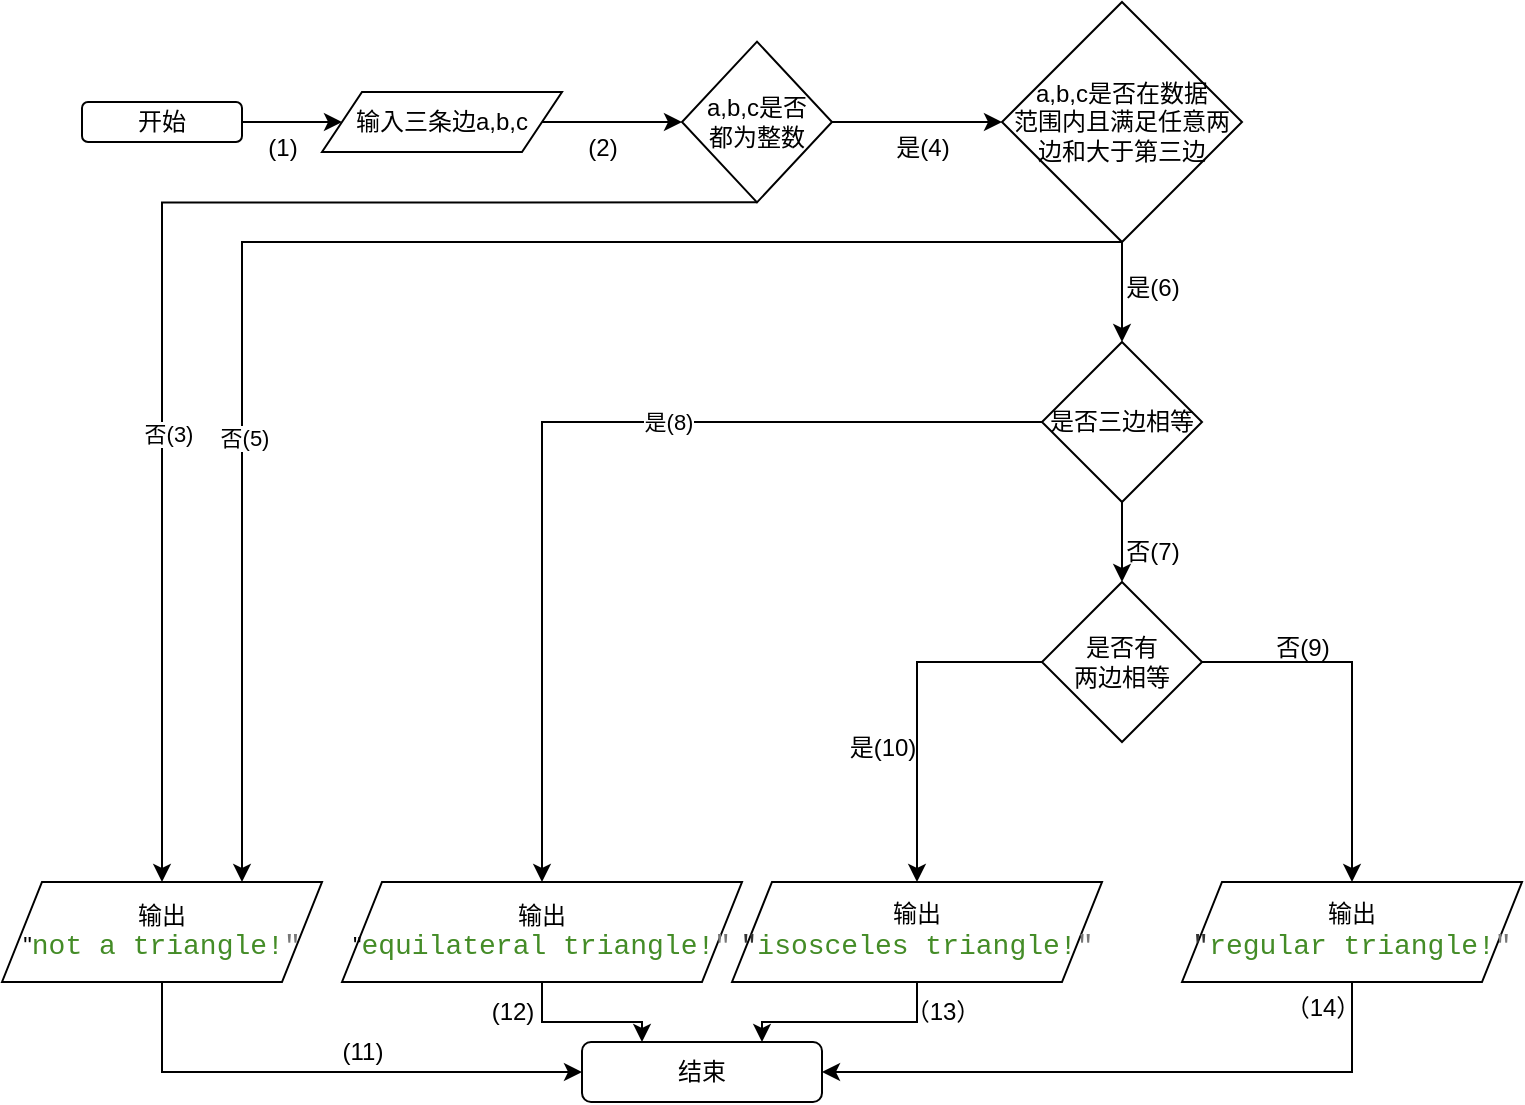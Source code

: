 <mxfile version="21.2.1" type="github">
  <diagram id="C5RBs43oDa-KdzZeNtuy" name="Page-1">
    <mxGraphModel dx="1049" dy="539" grid="1" gridSize="10" guides="1" tooltips="1" connect="1" arrows="1" fold="1" page="1" pageScale="1" pageWidth="827" pageHeight="1169" math="0" shadow="0">
      <root>
        <mxCell id="WIyWlLk6GJQsqaUBKTNV-0" />
        <mxCell id="WIyWlLk6GJQsqaUBKTNV-1" parent="WIyWlLk6GJQsqaUBKTNV-0" />
        <mxCell id="W-3R4G8rXyijKn3_a2bj-2" style="edgeStyle=orthogonalEdgeStyle;rounded=0;orthogonalLoop=1;jettySize=auto;html=1;exitX=1;exitY=0.5;exitDx=0;exitDy=0;" parent="WIyWlLk6GJQsqaUBKTNV-1" source="W-3R4G8rXyijKn3_a2bj-0" target="W-3R4G8rXyijKn3_a2bj-1" edge="1">
          <mxGeometry relative="1" as="geometry" />
        </mxCell>
        <mxCell id="W-3R4G8rXyijKn3_a2bj-0" value="开始" style="rounded=1;whiteSpace=wrap;html=1;" parent="WIyWlLk6GJQsqaUBKTNV-1" vertex="1">
          <mxGeometry x="60" y="70" width="80" height="20" as="geometry" />
        </mxCell>
        <mxCell id="W-3R4G8rXyijKn3_a2bj-4" style="edgeStyle=orthogonalEdgeStyle;rounded=0;orthogonalLoop=1;jettySize=auto;html=1;exitX=1;exitY=0.5;exitDx=0;exitDy=0;entryX=0;entryY=0.5;entryDx=0;entryDy=0;" parent="WIyWlLk6GJQsqaUBKTNV-1" source="W-3R4G8rXyijKn3_a2bj-1" target="W-3R4G8rXyijKn3_a2bj-3" edge="1">
          <mxGeometry relative="1" as="geometry" />
        </mxCell>
        <mxCell id="W-3R4G8rXyijKn3_a2bj-1" value="输入三条边a,b,c" style="shape=parallelogram;perimeter=parallelogramPerimeter;whiteSpace=wrap;html=1;fixedSize=1;" parent="WIyWlLk6GJQsqaUBKTNV-1" vertex="1">
          <mxGeometry x="180" y="65" width="120" height="30" as="geometry" />
        </mxCell>
        <mxCell id="W-3R4G8rXyijKn3_a2bj-10" style="edgeStyle=orthogonalEdgeStyle;rounded=0;orthogonalLoop=1;jettySize=auto;html=1;exitX=0.5;exitY=1;exitDx=0;exitDy=0;entryX=0.5;entryY=0;entryDx=0;entryDy=0;" parent="WIyWlLk6GJQsqaUBKTNV-1" source="W-3R4G8rXyijKn3_a2bj-3" target="W-3R4G8rXyijKn3_a2bj-7" edge="1">
          <mxGeometry relative="1" as="geometry">
            <Array as="points">
              <mxPoint x="100" y="120" />
            </Array>
          </mxGeometry>
        </mxCell>
        <mxCell id="W-3R4G8rXyijKn3_a2bj-11" value="否(3)" style="edgeLabel;html=1;align=center;verticalAlign=middle;resizable=0;points=[];" parent="W-3R4G8rXyijKn3_a2bj-10" vertex="1" connectable="0">
          <mxGeometry x="0.298" y="3" relative="1" as="geometry">
            <mxPoint as="offset" />
          </mxGeometry>
        </mxCell>
        <mxCell id="W-3R4G8rXyijKn3_a2bj-13" style="edgeStyle=orthogonalEdgeStyle;rounded=0;orthogonalLoop=1;jettySize=auto;html=1;exitX=1;exitY=0.5;exitDx=0;exitDy=0;entryX=0;entryY=0.5;entryDx=0;entryDy=0;" parent="WIyWlLk6GJQsqaUBKTNV-1" source="W-3R4G8rXyijKn3_a2bj-3" target="W-3R4G8rXyijKn3_a2bj-12" edge="1">
          <mxGeometry relative="1" as="geometry" />
        </mxCell>
        <mxCell id="W-3R4G8rXyijKn3_a2bj-3" value="a,b,c是否&lt;br&gt;都为整数" style="rhombus;whiteSpace=wrap;html=1;aspect=fixed;" parent="WIyWlLk6GJQsqaUBKTNV-1" vertex="1">
          <mxGeometry x="360" y="39.82" width="75" height="80.36" as="geometry" />
        </mxCell>
        <mxCell id="W-3R4G8rXyijKn3_a2bj-5" value="(1)" style="text;html=1;align=center;verticalAlign=middle;resizable=0;points=[];autosize=1;strokeColor=none;fillColor=none;" parent="WIyWlLk6GJQsqaUBKTNV-1" vertex="1">
          <mxGeometry x="140" y="78" width="40" height="30" as="geometry" />
        </mxCell>
        <mxCell id="W-3R4G8rXyijKn3_a2bj-6" value="(2)" style="text;html=1;align=center;verticalAlign=middle;resizable=0;points=[];autosize=1;strokeColor=none;fillColor=none;" parent="WIyWlLk6GJQsqaUBKTNV-1" vertex="1">
          <mxGeometry x="300" y="78" width="40" height="30" as="geometry" />
        </mxCell>
        <mxCell id="t1ZmpZmWmauDbskzmMKB-1" style="edgeStyle=orthogonalEdgeStyle;rounded=0;orthogonalLoop=1;jettySize=auto;html=1;exitX=0.5;exitY=1;exitDx=0;exitDy=0;entryX=0;entryY=0.5;entryDx=0;entryDy=0;" parent="WIyWlLk6GJQsqaUBKTNV-1" source="W-3R4G8rXyijKn3_a2bj-7" target="t1ZmpZmWmauDbskzmMKB-0" edge="1">
          <mxGeometry relative="1" as="geometry" />
        </mxCell>
        <mxCell id="W-3R4G8rXyijKn3_a2bj-7" value="输出&lt;br&gt;&quot;&lt;span style=&quot;font-family: Consolas, &amp;quot;Courier New&amp;quot;, monospace; font-size: 14px; color: rgb(68, 140, 39);&quot;&gt;not a triangle!&lt;/span&gt;&lt;span style=&quot;font-family: Consolas, &amp;quot;Courier New&amp;quot;, monospace; font-size: 14px; color: rgb(119, 119, 119);&quot;&gt;&quot;&lt;/span&gt;" style="shape=parallelogram;perimeter=parallelogramPerimeter;whiteSpace=wrap;html=1;fixedSize=1;" parent="WIyWlLk6GJQsqaUBKTNV-1" vertex="1">
          <mxGeometry x="20" y="460" width="160" height="50" as="geometry" />
        </mxCell>
        <mxCell id="W-3R4G8rXyijKn3_a2bj-8" style="edgeStyle=orthogonalEdgeStyle;rounded=0;orthogonalLoop=1;jettySize=auto;html=1;exitX=0.5;exitY=1;exitDx=0;exitDy=0;" parent="WIyWlLk6GJQsqaUBKTNV-1" source="W-3R4G8rXyijKn3_a2bj-3" target="W-3R4G8rXyijKn3_a2bj-3" edge="1">
          <mxGeometry relative="1" as="geometry" />
        </mxCell>
        <mxCell id="W-3R4G8rXyijKn3_a2bj-15" style="edgeStyle=orthogonalEdgeStyle;rounded=0;orthogonalLoop=1;jettySize=auto;html=1;exitX=0.5;exitY=1;exitDx=0;exitDy=0;entryX=0.75;entryY=0;entryDx=0;entryDy=0;" parent="WIyWlLk6GJQsqaUBKTNV-1" source="W-3R4G8rXyijKn3_a2bj-12" target="W-3R4G8rXyijKn3_a2bj-7" edge="1">
          <mxGeometry relative="1" as="geometry">
            <Array as="points">
              <mxPoint x="140" y="140" />
            </Array>
          </mxGeometry>
        </mxCell>
        <mxCell id="W-3R4G8rXyijKn3_a2bj-16" value="否(5)" style="edgeLabel;html=1;align=center;verticalAlign=middle;resizable=0;points=[];" parent="W-3R4G8rXyijKn3_a2bj-15" vertex="1" connectable="0">
          <mxGeometry x="0.415" y="1" relative="1" as="geometry">
            <mxPoint as="offset" />
          </mxGeometry>
        </mxCell>
        <mxCell id="W-3R4G8rXyijKn3_a2bj-18" style="edgeStyle=orthogonalEdgeStyle;rounded=0;orthogonalLoop=1;jettySize=auto;html=1;exitX=0.5;exitY=1;exitDx=0;exitDy=0;entryX=0.5;entryY=0;entryDx=0;entryDy=0;" parent="WIyWlLk6GJQsqaUBKTNV-1" source="W-3R4G8rXyijKn3_a2bj-12" target="W-3R4G8rXyijKn3_a2bj-17" edge="1">
          <mxGeometry relative="1" as="geometry" />
        </mxCell>
        <mxCell id="W-3R4G8rXyijKn3_a2bj-12" value="a,b,c是否在数据&lt;br&gt;范围内且满足任意两边和大于第三边" style="rhombus;whiteSpace=wrap;html=1;" parent="WIyWlLk6GJQsqaUBKTNV-1" vertex="1">
          <mxGeometry x="520" y="20" width="120" height="120" as="geometry" />
        </mxCell>
        <mxCell id="W-3R4G8rXyijKn3_a2bj-14" value="是(4)" style="text;html=1;align=center;verticalAlign=middle;resizable=0;points=[];autosize=1;strokeColor=none;fillColor=none;" parent="WIyWlLk6GJQsqaUBKTNV-1" vertex="1">
          <mxGeometry x="455" y="78" width="50" height="30" as="geometry" />
        </mxCell>
        <mxCell id="W-3R4G8rXyijKn3_a2bj-22" style="edgeStyle=orthogonalEdgeStyle;rounded=0;orthogonalLoop=1;jettySize=auto;html=1;exitX=0;exitY=0.5;exitDx=0;exitDy=0;entryX=0.5;entryY=0;entryDx=0;entryDy=0;" parent="WIyWlLk6GJQsqaUBKTNV-1" source="W-3R4G8rXyijKn3_a2bj-17" target="W-3R4G8rXyijKn3_a2bj-21" edge="1">
          <mxGeometry relative="1" as="geometry" />
        </mxCell>
        <mxCell id="W-3R4G8rXyijKn3_a2bj-23" value="是(8)" style="edgeLabel;html=1;align=center;verticalAlign=middle;resizable=0;points=[];" parent="W-3R4G8rXyijKn3_a2bj-22" vertex="1" connectable="0">
          <mxGeometry x="-0.221" relative="1" as="geometry">
            <mxPoint as="offset" />
          </mxGeometry>
        </mxCell>
        <mxCell id="W-3R4G8rXyijKn3_a2bj-24" style="edgeStyle=orthogonalEdgeStyle;rounded=0;orthogonalLoop=1;jettySize=auto;html=1;exitX=0.5;exitY=1;exitDx=0;exitDy=0;entryX=0.5;entryY=0;entryDx=0;entryDy=0;" parent="WIyWlLk6GJQsqaUBKTNV-1" source="W-3R4G8rXyijKn3_a2bj-17" target="W-3R4G8rXyijKn3_a2bj-20" edge="1">
          <mxGeometry relative="1" as="geometry" />
        </mxCell>
        <mxCell id="W-3R4G8rXyijKn3_a2bj-17" value="是否三边相等" style="rhombus;whiteSpace=wrap;html=1;" parent="WIyWlLk6GJQsqaUBKTNV-1" vertex="1">
          <mxGeometry x="540" y="190" width="80" height="80" as="geometry" />
        </mxCell>
        <mxCell id="W-3R4G8rXyijKn3_a2bj-19" value="是(6)" style="text;html=1;align=center;verticalAlign=middle;resizable=0;points=[];autosize=1;strokeColor=none;fillColor=none;" parent="WIyWlLk6GJQsqaUBKTNV-1" vertex="1">
          <mxGeometry x="570" y="148" width="50" height="30" as="geometry" />
        </mxCell>
        <mxCell id="W-3R4G8rXyijKn3_a2bj-27" style="edgeStyle=orthogonalEdgeStyle;rounded=0;orthogonalLoop=1;jettySize=auto;html=1;exitX=0;exitY=0.5;exitDx=0;exitDy=0;" parent="WIyWlLk6GJQsqaUBKTNV-1" source="W-3R4G8rXyijKn3_a2bj-20" target="W-3R4G8rXyijKn3_a2bj-26" edge="1">
          <mxGeometry relative="1" as="geometry" />
        </mxCell>
        <mxCell id="W-3R4G8rXyijKn3_a2bj-30" style="edgeStyle=orthogonalEdgeStyle;rounded=0;orthogonalLoop=1;jettySize=auto;html=1;exitX=1;exitY=0.5;exitDx=0;exitDy=0;entryX=0.5;entryY=0;entryDx=0;entryDy=0;" parent="WIyWlLk6GJQsqaUBKTNV-1" source="W-3R4G8rXyijKn3_a2bj-20" target="W-3R4G8rXyijKn3_a2bj-29" edge="1">
          <mxGeometry relative="1" as="geometry" />
        </mxCell>
        <mxCell id="W-3R4G8rXyijKn3_a2bj-20" value="是否有&lt;br&gt;两边相等" style="rhombus;whiteSpace=wrap;html=1;" parent="WIyWlLk6GJQsqaUBKTNV-1" vertex="1">
          <mxGeometry x="540" y="310" width="80" height="80" as="geometry" />
        </mxCell>
        <mxCell id="t1ZmpZmWmauDbskzmMKB-2" style="edgeStyle=orthogonalEdgeStyle;rounded=0;orthogonalLoop=1;jettySize=auto;html=1;exitX=0.5;exitY=1;exitDx=0;exitDy=0;entryX=0.25;entryY=0;entryDx=0;entryDy=0;" parent="WIyWlLk6GJQsqaUBKTNV-1" source="W-3R4G8rXyijKn3_a2bj-21" target="t1ZmpZmWmauDbskzmMKB-0" edge="1">
          <mxGeometry relative="1" as="geometry" />
        </mxCell>
        <mxCell id="W-3R4G8rXyijKn3_a2bj-21" value="输出&lt;br&gt;&quot;&lt;span style=&quot;font-family: Consolas, &amp;quot;Courier New&amp;quot;, monospace; font-size: 14px; color: rgb(68, 140, 39);&quot;&gt;equilateral triangle!&lt;/span&gt;&lt;span style=&quot;font-family: Consolas, &amp;quot;Courier New&amp;quot;, monospace; font-size: 14px; color: rgb(119, 119, 119);&quot;&gt;&quot;&lt;/span&gt;" style="shape=parallelogram;perimeter=parallelogramPerimeter;whiteSpace=wrap;html=1;fixedSize=1;" parent="WIyWlLk6GJQsqaUBKTNV-1" vertex="1">
          <mxGeometry x="190" y="460" width="200" height="50" as="geometry" />
        </mxCell>
        <mxCell id="W-3R4G8rXyijKn3_a2bj-25" value="否(7)" style="text;html=1;align=center;verticalAlign=middle;resizable=0;points=[];autosize=1;strokeColor=none;fillColor=none;" parent="WIyWlLk6GJQsqaUBKTNV-1" vertex="1">
          <mxGeometry x="570" y="280" width="50" height="30" as="geometry" />
        </mxCell>
        <mxCell id="t1ZmpZmWmauDbskzmMKB-3" style="edgeStyle=orthogonalEdgeStyle;rounded=0;orthogonalLoop=1;jettySize=auto;html=1;exitX=0.5;exitY=1;exitDx=0;exitDy=0;entryX=0.75;entryY=0;entryDx=0;entryDy=0;" parent="WIyWlLk6GJQsqaUBKTNV-1" source="W-3R4G8rXyijKn3_a2bj-26" target="t1ZmpZmWmauDbskzmMKB-0" edge="1">
          <mxGeometry relative="1" as="geometry" />
        </mxCell>
        <mxCell id="W-3R4G8rXyijKn3_a2bj-26" value="输出&lt;br&gt;&lt;div style=&quot;color: rgb(51, 51, 51); font-family: Consolas, &amp;quot;Courier New&amp;quot;, monospace; font-size: 14px; line-height: 19px;&quot;&gt;&quot;&lt;span style=&quot;color: rgb(68, 140, 39);&quot;&gt;isosceles triangle!&lt;/span&gt;&lt;span style=&quot;color: rgb(119, 119, 119);&quot;&gt;&quot;&lt;/span&gt;&lt;/div&gt;" style="shape=parallelogram;perimeter=parallelogramPerimeter;whiteSpace=wrap;html=1;fixedSize=1;" parent="WIyWlLk6GJQsqaUBKTNV-1" vertex="1">
          <mxGeometry x="385" y="460" width="185" height="50" as="geometry" />
        </mxCell>
        <mxCell id="W-3R4G8rXyijKn3_a2bj-28" value="是(10)" style="text;html=1;align=center;verticalAlign=middle;resizable=0;points=[];autosize=1;strokeColor=none;fillColor=none;" parent="WIyWlLk6GJQsqaUBKTNV-1" vertex="1">
          <mxGeometry x="430" y="378" width="60" height="30" as="geometry" />
        </mxCell>
        <mxCell id="t1ZmpZmWmauDbskzmMKB-4" style="edgeStyle=orthogonalEdgeStyle;rounded=0;orthogonalLoop=1;jettySize=auto;html=1;exitX=0.5;exitY=1;exitDx=0;exitDy=0;entryX=1;entryY=0.5;entryDx=0;entryDy=0;" parent="WIyWlLk6GJQsqaUBKTNV-1" source="W-3R4G8rXyijKn3_a2bj-29" target="t1ZmpZmWmauDbskzmMKB-0" edge="1">
          <mxGeometry relative="1" as="geometry" />
        </mxCell>
        <mxCell id="W-3R4G8rXyijKn3_a2bj-29" value="输出&lt;br&gt;&lt;div style=&quot;color: rgb(51, 51, 51); font-family: Consolas, &amp;quot;Courier New&amp;quot;, monospace; font-size: 14px; line-height: 19px;&quot;&gt;&quot;&lt;span style=&quot;color: rgb(68, 140, 39);&quot;&gt;regular triangle!&lt;/span&gt;&lt;span style=&quot;color: rgb(119, 119, 119);&quot;&gt;&quot;&lt;/span&gt;&lt;/div&gt;" style="shape=parallelogram;perimeter=parallelogramPerimeter;whiteSpace=wrap;html=1;fixedSize=1;" parent="WIyWlLk6GJQsqaUBKTNV-1" vertex="1">
          <mxGeometry x="610" y="460" width="170" height="50" as="geometry" />
        </mxCell>
        <mxCell id="W-3R4G8rXyijKn3_a2bj-31" value="否(9)" style="text;html=1;align=center;verticalAlign=middle;resizable=0;points=[];autosize=1;strokeColor=none;fillColor=none;" parent="WIyWlLk6GJQsqaUBKTNV-1" vertex="1">
          <mxGeometry x="645" y="328" width="50" height="30" as="geometry" />
        </mxCell>
        <mxCell id="t1ZmpZmWmauDbskzmMKB-0" value="结束" style="rounded=1;whiteSpace=wrap;html=1;" parent="WIyWlLk6GJQsqaUBKTNV-1" vertex="1">
          <mxGeometry x="310" y="540" width="120" height="30" as="geometry" />
        </mxCell>
        <mxCell id="w0NvF7IBtDPHc85qwTau-0" value="(11)" style="text;html=1;align=center;verticalAlign=middle;resizable=0;points=[];autosize=1;strokeColor=none;fillColor=none;" vertex="1" parent="WIyWlLk6GJQsqaUBKTNV-1">
          <mxGeometry x="180" y="530" width="40" height="30" as="geometry" />
        </mxCell>
        <mxCell id="w0NvF7IBtDPHc85qwTau-1" value="(12)" style="text;html=1;align=center;verticalAlign=middle;resizable=0;points=[];autosize=1;strokeColor=none;fillColor=none;" vertex="1" parent="WIyWlLk6GJQsqaUBKTNV-1">
          <mxGeometry x="250" y="510" width="50" height="30" as="geometry" />
        </mxCell>
        <mxCell id="w0NvF7IBtDPHc85qwTau-2" value="（13）" style="text;html=1;align=center;verticalAlign=middle;resizable=0;points=[];autosize=1;strokeColor=none;fillColor=none;" vertex="1" parent="WIyWlLk6GJQsqaUBKTNV-1">
          <mxGeometry x="460" y="510" width="60" height="30" as="geometry" />
        </mxCell>
        <mxCell id="w0NvF7IBtDPHc85qwTau-3" value="（14）" style="text;html=1;align=center;verticalAlign=middle;resizable=0;points=[];autosize=1;strokeColor=none;fillColor=none;" vertex="1" parent="WIyWlLk6GJQsqaUBKTNV-1">
          <mxGeometry x="650" y="508" width="60" height="30" as="geometry" />
        </mxCell>
      </root>
    </mxGraphModel>
  </diagram>
</mxfile>
